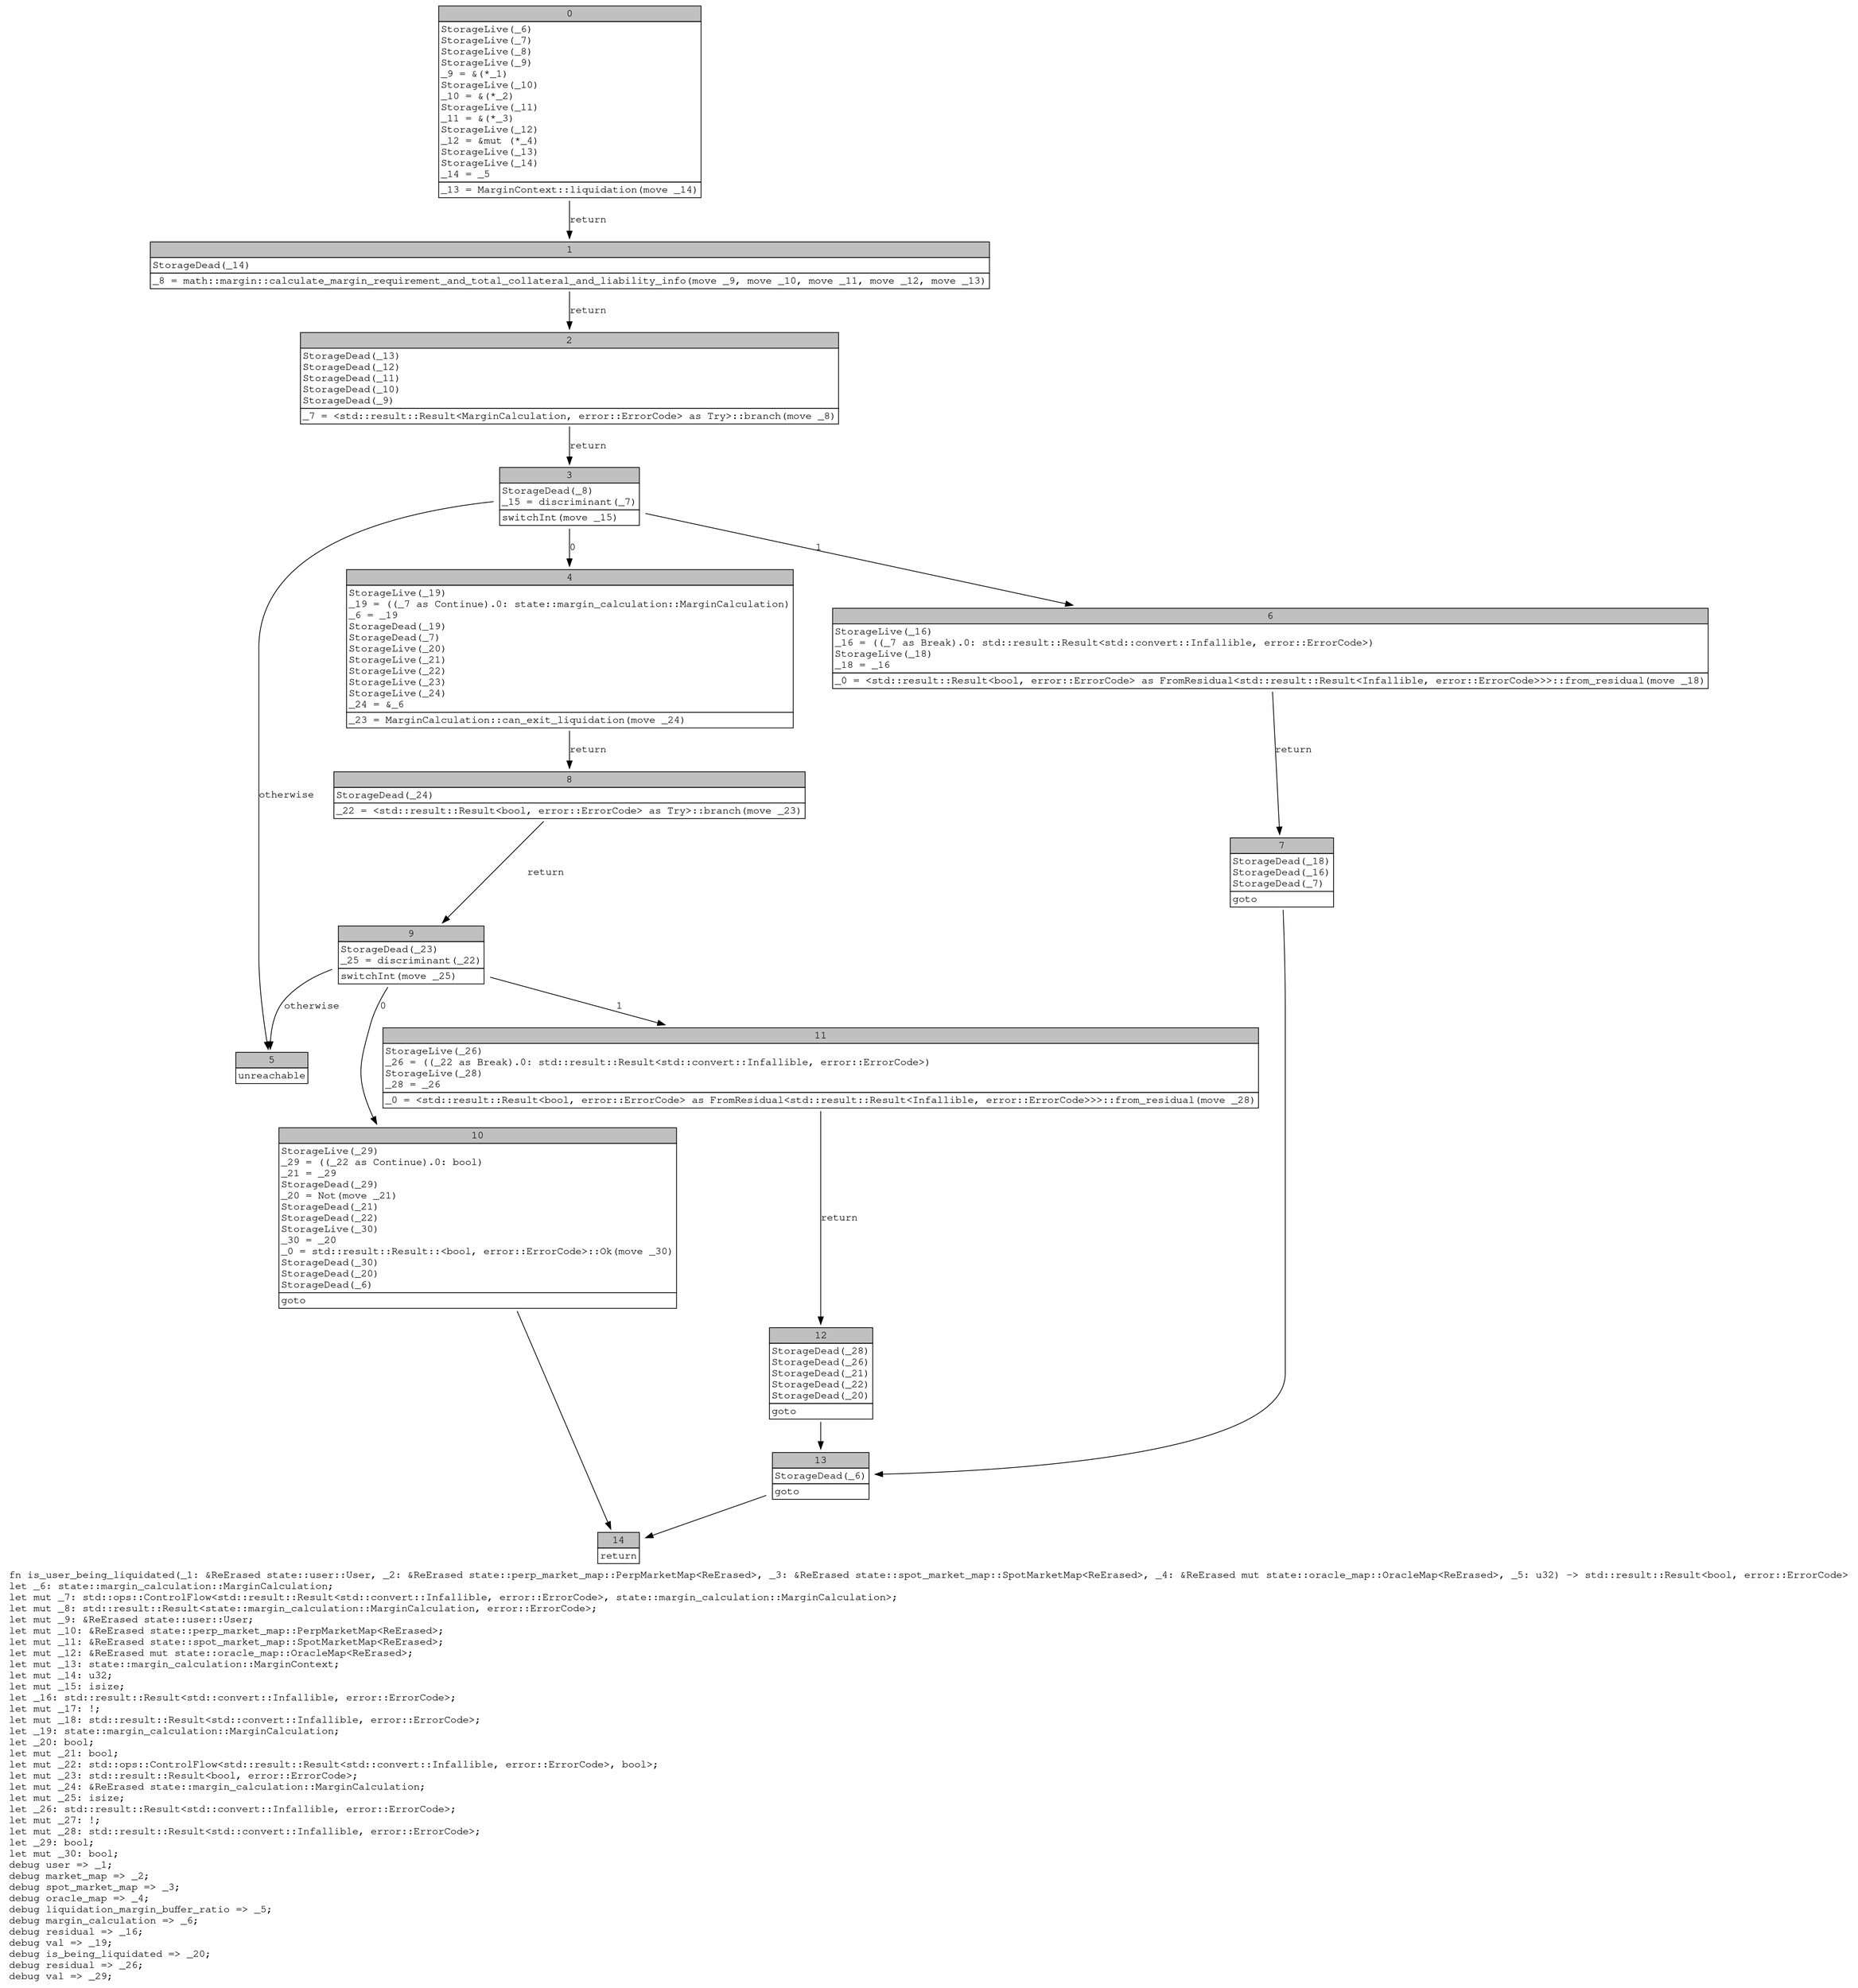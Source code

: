 digraph Mir_0_2386 {
    graph [fontname="Courier, monospace"];
    node [fontname="Courier, monospace"];
    edge [fontname="Courier, monospace"];
    label=<fn is_user_being_liquidated(_1: &amp;ReErased state::user::User, _2: &amp;ReErased state::perp_market_map::PerpMarketMap&lt;ReErased&gt;, _3: &amp;ReErased state::spot_market_map::SpotMarketMap&lt;ReErased&gt;, _4: &amp;ReErased mut state::oracle_map::OracleMap&lt;ReErased&gt;, _5: u32) -&gt; std::result::Result&lt;bool, error::ErrorCode&gt;<br align="left"/>let _6: state::margin_calculation::MarginCalculation;<br align="left"/>let mut _7: std::ops::ControlFlow&lt;std::result::Result&lt;std::convert::Infallible, error::ErrorCode&gt;, state::margin_calculation::MarginCalculation&gt;;<br align="left"/>let mut _8: std::result::Result&lt;state::margin_calculation::MarginCalculation, error::ErrorCode&gt;;<br align="left"/>let mut _9: &amp;ReErased state::user::User;<br align="left"/>let mut _10: &amp;ReErased state::perp_market_map::PerpMarketMap&lt;ReErased&gt;;<br align="left"/>let mut _11: &amp;ReErased state::spot_market_map::SpotMarketMap&lt;ReErased&gt;;<br align="left"/>let mut _12: &amp;ReErased mut state::oracle_map::OracleMap&lt;ReErased&gt;;<br align="left"/>let mut _13: state::margin_calculation::MarginContext;<br align="left"/>let mut _14: u32;<br align="left"/>let mut _15: isize;<br align="left"/>let _16: std::result::Result&lt;std::convert::Infallible, error::ErrorCode&gt;;<br align="left"/>let mut _17: !;<br align="left"/>let mut _18: std::result::Result&lt;std::convert::Infallible, error::ErrorCode&gt;;<br align="left"/>let _19: state::margin_calculation::MarginCalculation;<br align="left"/>let _20: bool;<br align="left"/>let mut _21: bool;<br align="left"/>let mut _22: std::ops::ControlFlow&lt;std::result::Result&lt;std::convert::Infallible, error::ErrorCode&gt;, bool&gt;;<br align="left"/>let mut _23: std::result::Result&lt;bool, error::ErrorCode&gt;;<br align="left"/>let mut _24: &amp;ReErased state::margin_calculation::MarginCalculation;<br align="left"/>let mut _25: isize;<br align="left"/>let _26: std::result::Result&lt;std::convert::Infallible, error::ErrorCode&gt;;<br align="left"/>let mut _27: !;<br align="left"/>let mut _28: std::result::Result&lt;std::convert::Infallible, error::ErrorCode&gt;;<br align="left"/>let _29: bool;<br align="left"/>let mut _30: bool;<br align="left"/>debug user =&gt; _1;<br align="left"/>debug market_map =&gt; _2;<br align="left"/>debug spot_market_map =&gt; _3;<br align="left"/>debug oracle_map =&gt; _4;<br align="left"/>debug liquidation_margin_buffer_ratio =&gt; _5;<br align="left"/>debug margin_calculation =&gt; _6;<br align="left"/>debug residual =&gt; _16;<br align="left"/>debug val =&gt; _19;<br align="left"/>debug is_being_liquidated =&gt; _20;<br align="left"/>debug residual =&gt; _26;<br align="left"/>debug val =&gt; _29;<br align="left"/>>;
    bb0__0_2386 [shape="none", label=<<table border="0" cellborder="1" cellspacing="0"><tr><td bgcolor="gray" align="center" colspan="1">0</td></tr><tr><td align="left" balign="left">StorageLive(_6)<br/>StorageLive(_7)<br/>StorageLive(_8)<br/>StorageLive(_9)<br/>_9 = &amp;(*_1)<br/>StorageLive(_10)<br/>_10 = &amp;(*_2)<br/>StorageLive(_11)<br/>_11 = &amp;(*_3)<br/>StorageLive(_12)<br/>_12 = &amp;mut (*_4)<br/>StorageLive(_13)<br/>StorageLive(_14)<br/>_14 = _5<br/></td></tr><tr><td align="left">_13 = MarginContext::liquidation(move _14)</td></tr></table>>];
    bb1__0_2386 [shape="none", label=<<table border="0" cellborder="1" cellspacing="0"><tr><td bgcolor="gray" align="center" colspan="1">1</td></tr><tr><td align="left" balign="left">StorageDead(_14)<br/></td></tr><tr><td align="left">_8 = math::margin::calculate_margin_requirement_and_total_collateral_and_liability_info(move _9, move _10, move _11, move _12, move _13)</td></tr></table>>];
    bb2__0_2386 [shape="none", label=<<table border="0" cellborder="1" cellspacing="0"><tr><td bgcolor="gray" align="center" colspan="1">2</td></tr><tr><td align="left" balign="left">StorageDead(_13)<br/>StorageDead(_12)<br/>StorageDead(_11)<br/>StorageDead(_10)<br/>StorageDead(_9)<br/></td></tr><tr><td align="left">_7 = &lt;std::result::Result&lt;MarginCalculation, error::ErrorCode&gt; as Try&gt;::branch(move _8)</td></tr></table>>];
    bb3__0_2386 [shape="none", label=<<table border="0" cellborder="1" cellspacing="0"><tr><td bgcolor="gray" align="center" colspan="1">3</td></tr><tr><td align="left" balign="left">StorageDead(_8)<br/>_15 = discriminant(_7)<br/></td></tr><tr><td align="left">switchInt(move _15)</td></tr></table>>];
    bb4__0_2386 [shape="none", label=<<table border="0" cellborder="1" cellspacing="0"><tr><td bgcolor="gray" align="center" colspan="1">4</td></tr><tr><td align="left" balign="left">StorageLive(_19)<br/>_19 = ((_7 as Continue).0: state::margin_calculation::MarginCalculation)<br/>_6 = _19<br/>StorageDead(_19)<br/>StorageDead(_7)<br/>StorageLive(_20)<br/>StorageLive(_21)<br/>StorageLive(_22)<br/>StorageLive(_23)<br/>StorageLive(_24)<br/>_24 = &amp;_6<br/></td></tr><tr><td align="left">_23 = MarginCalculation::can_exit_liquidation(move _24)</td></tr></table>>];
    bb5__0_2386 [shape="none", label=<<table border="0" cellborder="1" cellspacing="0"><tr><td bgcolor="gray" align="center" colspan="1">5</td></tr><tr><td align="left">unreachable</td></tr></table>>];
    bb6__0_2386 [shape="none", label=<<table border="0" cellborder="1" cellspacing="0"><tr><td bgcolor="gray" align="center" colspan="1">6</td></tr><tr><td align="left" balign="left">StorageLive(_16)<br/>_16 = ((_7 as Break).0: std::result::Result&lt;std::convert::Infallible, error::ErrorCode&gt;)<br/>StorageLive(_18)<br/>_18 = _16<br/></td></tr><tr><td align="left">_0 = &lt;std::result::Result&lt;bool, error::ErrorCode&gt; as FromResidual&lt;std::result::Result&lt;Infallible, error::ErrorCode&gt;&gt;&gt;::from_residual(move _18)</td></tr></table>>];
    bb7__0_2386 [shape="none", label=<<table border="0" cellborder="1" cellspacing="0"><tr><td bgcolor="gray" align="center" colspan="1">7</td></tr><tr><td align="left" balign="left">StorageDead(_18)<br/>StorageDead(_16)<br/>StorageDead(_7)<br/></td></tr><tr><td align="left">goto</td></tr></table>>];
    bb8__0_2386 [shape="none", label=<<table border="0" cellborder="1" cellspacing="0"><tr><td bgcolor="gray" align="center" colspan="1">8</td></tr><tr><td align="left" balign="left">StorageDead(_24)<br/></td></tr><tr><td align="left">_22 = &lt;std::result::Result&lt;bool, error::ErrorCode&gt; as Try&gt;::branch(move _23)</td></tr></table>>];
    bb9__0_2386 [shape="none", label=<<table border="0" cellborder="1" cellspacing="0"><tr><td bgcolor="gray" align="center" colspan="1">9</td></tr><tr><td align="left" balign="left">StorageDead(_23)<br/>_25 = discriminant(_22)<br/></td></tr><tr><td align="left">switchInt(move _25)</td></tr></table>>];
    bb10__0_2386 [shape="none", label=<<table border="0" cellborder="1" cellspacing="0"><tr><td bgcolor="gray" align="center" colspan="1">10</td></tr><tr><td align="left" balign="left">StorageLive(_29)<br/>_29 = ((_22 as Continue).0: bool)<br/>_21 = _29<br/>StorageDead(_29)<br/>_20 = Not(move _21)<br/>StorageDead(_21)<br/>StorageDead(_22)<br/>StorageLive(_30)<br/>_30 = _20<br/>_0 = std::result::Result::&lt;bool, error::ErrorCode&gt;::Ok(move _30)<br/>StorageDead(_30)<br/>StorageDead(_20)<br/>StorageDead(_6)<br/></td></tr><tr><td align="left">goto</td></tr></table>>];
    bb11__0_2386 [shape="none", label=<<table border="0" cellborder="1" cellspacing="0"><tr><td bgcolor="gray" align="center" colspan="1">11</td></tr><tr><td align="left" balign="left">StorageLive(_26)<br/>_26 = ((_22 as Break).0: std::result::Result&lt;std::convert::Infallible, error::ErrorCode&gt;)<br/>StorageLive(_28)<br/>_28 = _26<br/></td></tr><tr><td align="left">_0 = &lt;std::result::Result&lt;bool, error::ErrorCode&gt; as FromResidual&lt;std::result::Result&lt;Infallible, error::ErrorCode&gt;&gt;&gt;::from_residual(move _28)</td></tr></table>>];
    bb12__0_2386 [shape="none", label=<<table border="0" cellborder="1" cellspacing="0"><tr><td bgcolor="gray" align="center" colspan="1">12</td></tr><tr><td align="left" balign="left">StorageDead(_28)<br/>StorageDead(_26)<br/>StorageDead(_21)<br/>StorageDead(_22)<br/>StorageDead(_20)<br/></td></tr><tr><td align="left">goto</td></tr></table>>];
    bb13__0_2386 [shape="none", label=<<table border="0" cellborder="1" cellspacing="0"><tr><td bgcolor="gray" align="center" colspan="1">13</td></tr><tr><td align="left" balign="left">StorageDead(_6)<br/></td></tr><tr><td align="left">goto</td></tr></table>>];
    bb14__0_2386 [shape="none", label=<<table border="0" cellborder="1" cellspacing="0"><tr><td bgcolor="gray" align="center" colspan="1">14</td></tr><tr><td align="left">return</td></tr></table>>];
    bb0__0_2386 -> bb1__0_2386 [label="return"];
    bb1__0_2386 -> bb2__0_2386 [label="return"];
    bb2__0_2386 -> bb3__0_2386 [label="return"];
    bb3__0_2386 -> bb4__0_2386 [label="0"];
    bb3__0_2386 -> bb6__0_2386 [label="1"];
    bb3__0_2386 -> bb5__0_2386 [label="otherwise"];
    bb4__0_2386 -> bb8__0_2386 [label="return"];
    bb6__0_2386 -> bb7__0_2386 [label="return"];
    bb7__0_2386 -> bb13__0_2386 [label=""];
    bb8__0_2386 -> bb9__0_2386 [label="return"];
    bb9__0_2386 -> bb10__0_2386 [label="0"];
    bb9__0_2386 -> bb11__0_2386 [label="1"];
    bb9__0_2386 -> bb5__0_2386 [label="otherwise"];
    bb10__0_2386 -> bb14__0_2386 [label=""];
    bb11__0_2386 -> bb12__0_2386 [label="return"];
    bb12__0_2386 -> bb13__0_2386 [label=""];
    bb13__0_2386 -> bb14__0_2386 [label=""];
}
